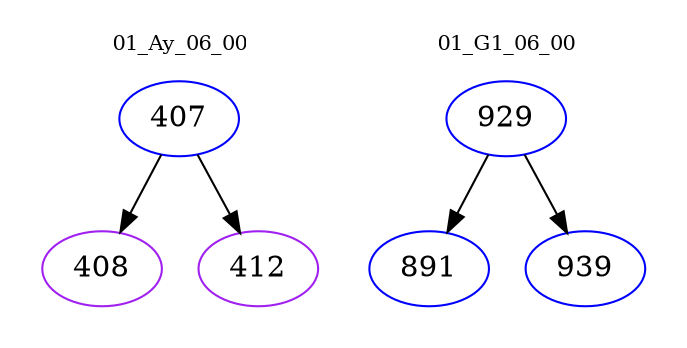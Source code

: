 digraph{
subgraph cluster_0 {
color = white
label = "01_Ay_06_00";
fontsize=10;
T0_407 [label="407", color="blue"]
T0_407 -> T0_408 [color="black"]
T0_408 [label="408", color="purple"]
T0_407 -> T0_412 [color="black"]
T0_412 [label="412", color="purple"]
}
subgraph cluster_1 {
color = white
label = "01_G1_06_00";
fontsize=10;
T1_929 [label="929", color="blue"]
T1_929 -> T1_891 [color="black"]
T1_891 [label="891", color="blue"]
T1_929 -> T1_939 [color="black"]
T1_939 [label="939", color="blue"]
}
}
